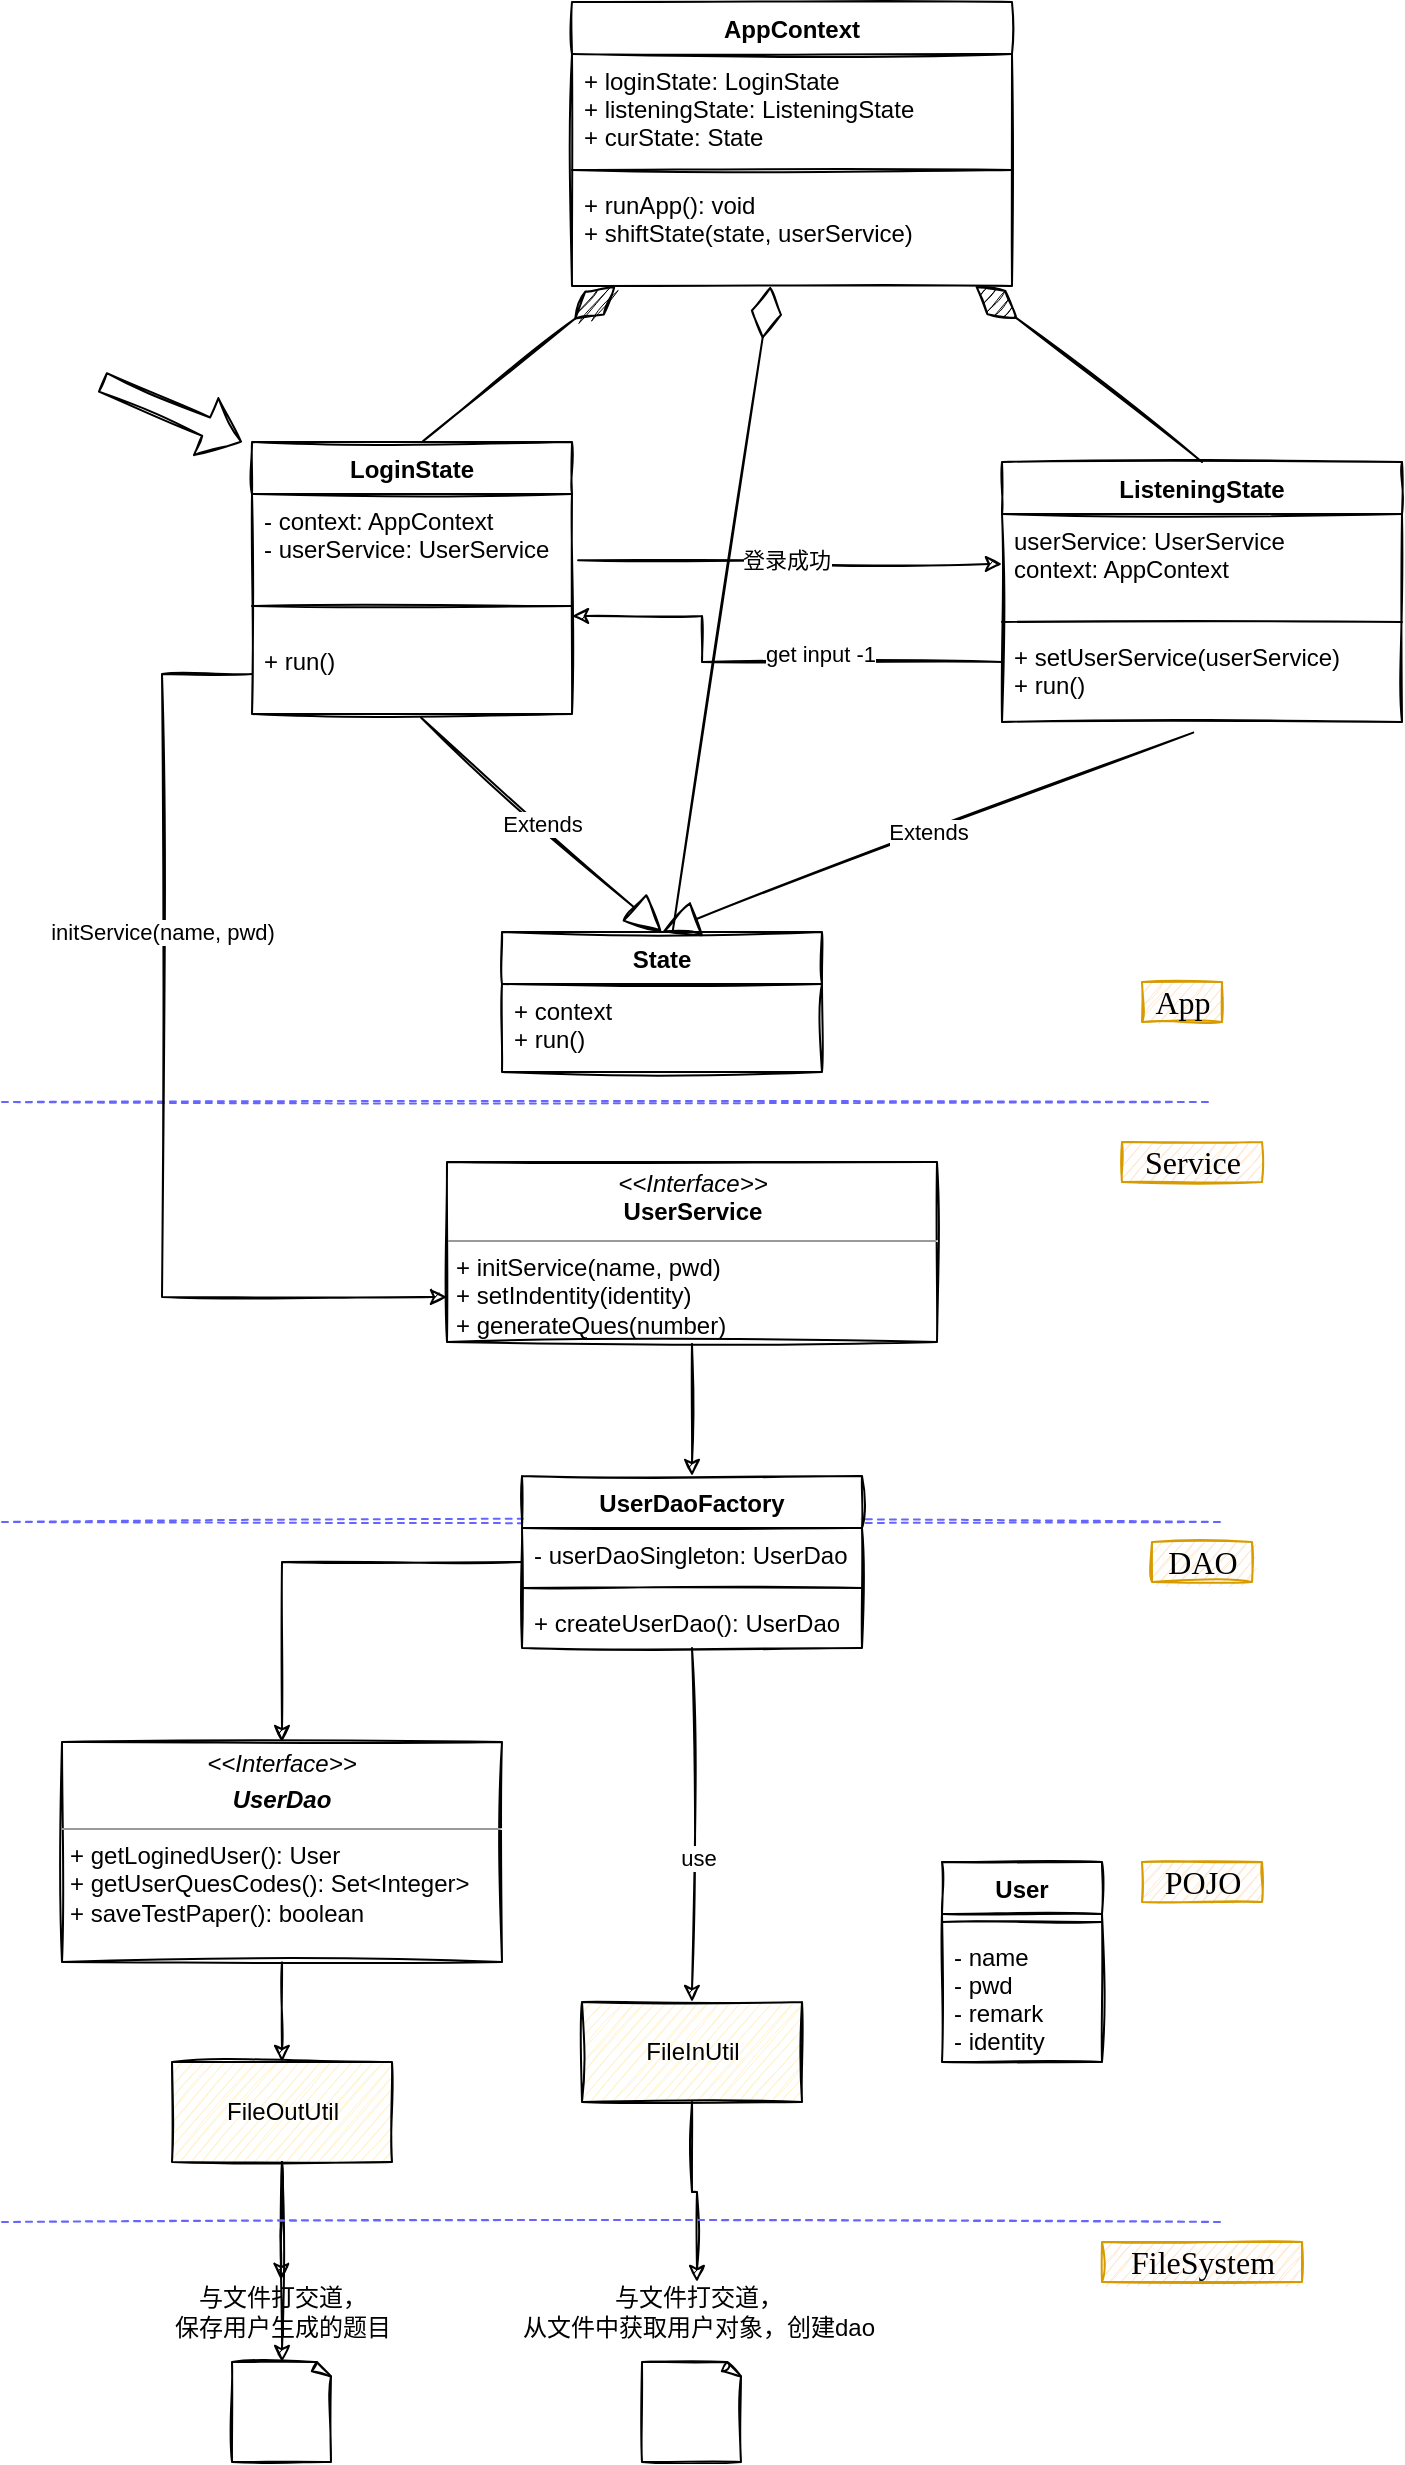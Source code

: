 <mxfile version="13.7.5" type="github">
  <diagram name="Page-1" id="e7e014a7-5840-1c2e-5031-d8a46d1fe8dd">
    <mxGraphModel dx="1170" dy="755" grid="1" gridSize="10" guides="1" tooltips="1" connect="1" arrows="1" fold="1" page="1" pageScale="1" pageWidth="4681" pageHeight="3300" background="#ffffff" math="0" shadow="0">
      <root>
        <mxCell id="0" />
        <mxCell id="1" parent="0" />
        <mxCell id="klY6kW2mKnD8meMdxWTx-41" value="" style="endArrow=none;dashed=1;html=1;sketch=1;strokeColor=#6666FF;" parent="1" edge="1">
          <mxGeometry width="50" height="50" relative="1" as="geometry">
            <mxPoint x="460" y="930" as="sourcePoint" />
            <mxPoint x="1070" y="930" as="targetPoint" />
          </mxGeometry>
        </mxCell>
        <mxCell id="klY6kW2mKnD8meMdxWTx-43" value="DAO" style="text;html=1;align=center;verticalAlign=middle;resizable=0;points=[];autosize=1;fillColor=#ffe6cc;strokeColor=#d79b00;fontFamily=Comic Sans MS;fontSize=16;sketch=1;" parent="1" vertex="1">
          <mxGeometry x="1035" y="940" width="50" height="20" as="geometry" />
        </mxCell>
        <mxCell id="klY6kW2mKnD8meMdxWTx-44" value="" style="endArrow=none;dashed=1;html=1;sketch=1;strokeColor=#6666FF;" parent="1" edge="1">
          <mxGeometry width="50" height="50" relative="1" as="geometry">
            <mxPoint x="460" y="720" as="sourcePoint" />
            <mxPoint x="1065" y="720" as="targetPoint" />
          </mxGeometry>
        </mxCell>
        <mxCell id="klY6kW2mKnD8meMdxWTx-45" value="Service" style="text;html=1;align=center;verticalAlign=middle;resizable=0;points=[];autosize=1;fillColor=#ffe6cc;strokeColor=#d79b00;fontFamily=Comic Sans MS;fontSize=16;sketch=1;" parent="1" vertex="1">
          <mxGeometry x="1020" y="740" width="70" height="20" as="geometry" />
        </mxCell>
        <mxCell id="klY6kW2mKnD8meMdxWTx-46" value="App" style="text;html=1;align=center;verticalAlign=middle;resizable=0;points=[];autosize=1;fillColor=#ffe6cc;strokeColor=#d79b00;fontFamily=Comic Sans MS;fontSize=16;sketch=1;" parent="1" vertex="1">
          <mxGeometry x="1030" y="660" width="40" height="20" as="geometry" />
        </mxCell>
        <mxCell id="klY6kW2mKnD8meMdxWTx-91" value="AppContext" style="swimlane;fontStyle=1;align=center;verticalAlign=top;childLayout=stackLayout;horizontal=1;startSize=26;horizontalStack=0;resizeParent=1;resizeParentMax=0;resizeLast=0;collapsible=1;marginBottom=0;sketch=1;" parent="1" vertex="1">
          <mxGeometry x="745" y="170" width="220" height="142" as="geometry" />
        </mxCell>
        <mxCell id="klY6kW2mKnD8meMdxWTx-92" value="+ loginState: LoginState&#xa;+ listeningState: ListeningState&#xa;+ curState: State" style="text;strokeColor=none;fillColor=none;align=left;verticalAlign=top;spacingLeft=4;spacingRight=4;overflow=hidden;rotatable=0;points=[[0,0.5],[1,0.5]];portConstraint=eastwest;sketch=1;" parent="klY6kW2mKnD8meMdxWTx-91" vertex="1">
          <mxGeometry y="26" width="220" height="54" as="geometry" />
        </mxCell>
        <mxCell id="klY6kW2mKnD8meMdxWTx-93" value="" style="line;strokeWidth=1;fillColor=none;align=left;verticalAlign=middle;spacingTop=-1;spacingLeft=3;spacingRight=3;rotatable=0;labelPosition=right;points=[];portConstraint=eastwest;sketch=1;" parent="klY6kW2mKnD8meMdxWTx-91" vertex="1">
          <mxGeometry y="80" width="220" height="8" as="geometry" />
        </mxCell>
        <mxCell id="klY6kW2mKnD8meMdxWTx-94" value="+ runApp(): void&#xa;+ shiftState(state, userService)" style="text;strokeColor=none;fillColor=none;align=left;verticalAlign=top;spacingLeft=4;spacingRight=4;overflow=hidden;rotatable=0;points=[[0,0.5],[1,0.5]];portConstraint=eastwest;sketch=1;" parent="klY6kW2mKnD8meMdxWTx-91" vertex="1">
          <mxGeometry y="88" width="220" height="54" as="geometry" />
        </mxCell>
        <mxCell id="PIbMpj2jWb58rsGlW2yq-10" style="edgeStyle=orthogonalEdgeStyle;rounded=0;sketch=1;orthogonalLoop=1;jettySize=auto;html=1;strokeColor=#000000;" edge="1" parent="1" source="klY6kW2mKnD8meMdxWTx-51" target="PIbMpj2jWb58rsGlW2yq-3">
          <mxGeometry relative="1" as="geometry" />
        </mxCell>
        <mxCell id="klY6kW2mKnD8meMdxWTx-51" value="&lt;p style=&quot;margin: 0px ; margin-top: 4px ; text-align: center&quot;&gt;&lt;i&gt;&amp;lt;&amp;lt;Interface&amp;gt;&amp;gt;&lt;/i&gt;&lt;br&gt;&lt;/p&gt;&lt;p style=&quot;margin: 0px ; margin-top: 4px ; text-align: center&quot;&gt;&lt;i&gt;&lt;b&gt;UserDao&lt;/b&gt;&lt;/i&gt;&lt;/p&gt;&lt;hr size=&quot;1&quot;&gt;&lt;p style=&quot;margin: 0px ; margin-left: 4px&quot;&gt;&lt;span&gt;+ getLoginedUser(): User&lt;/span&gt;&lt;br&gt;&lt;/p&gt;&lt;p style=&quot;margin: 0px ; margin-left: 4px&quot;&gt;+ getUserQuesCodes(): Set&amp;lt;Integer&amp;gt;&lt;/p&gt;&lt;p style=&quot;margin: 0px ; margin-left: 4px&quot;&gt;+ saveTestPaper(): boolean&lt;/p&gt;&lt;p style=&quot;margin: 0px ; margin-left: 4px&quot;&gt;&lt;br&gt;&lt;/p&gt;" style="verticalAlign=top;align=left;overflow=fill;fontSize=12;fontFamily=Helvetica;html=1;sketch=1;" parent="1" vertex="1">
          <mxGeometry x="490" y="1040" width="220" height="110" as="geometry" />
        </mxCell>
        <mxCell id="klY6kW2mKnD8meMdxWTx-53" value="与文件打交道，&lt;br&gt;从文件中获取用户对象，创建dao" style="text;html=1;align=center;verticalAlign=middle;resizable=0;points=[];autosize=1;sketch=1;" parent="1" vertex="1">
          <mxGeometry x="712.5" y="1310" width="190" height="30" as="geometry" />
        </mxCell>
        <mxCell id="klY6kW2mKnD8meMdxWTx-109" style="edgeStyle=orthogonalEdgeStyle;rounded=0;orthogonalLoop=1;jettySize=auto;html=1;sketch=1;" parent="1" source="klY6kW2mKnD8meMdxWTx-54" target="klY6kW2mKnD8meMdxWTx-105" edge="1">
          <mxGeometry relative="1" as="geometry" />
        </mxCell>
        <mxCell id="klY6kW2mKnD8meMdxWTx-54" value="&lt;p style=&quot;margin: 0px ; margin-top: 4px ; text-align: center&quot;&gt;&lt;i&gt;&amp;lt;&amp;lt;Interface&amp;gt;&amp;gt;&lt;/i&gt;&lt;br&gt;&lt;b&gt;UserService&lt;/b&gt;&lt;/p&gt;&lt;hr size=&quot;1&quot;&gt;&lt;p style=&quot;margin: 0px ; margin-left: 4px&quot;&gt;+ initService(name, pwd)&lt;/p&gt;&lt;p style=&quot;margin: 0px ; margin-left: 4px&quot;&gt;+ setIndentity(identity)&lt;/p&gt;&lt;p style=&quot;margin: 0px ; margin-left: 4px&quot;&gt;+ generateQues(number)&lt;/p&gt;" style="verticalAlign=top;align=left;overflow=fill;fontSize=12;fontFamily=Helvetica;html=1;sketch=1;" parent="1" vertex="1">
          <mxGeometry x="682.5" y="750" width="245" height="90" as="geometry" />
        </mxCell>
        <mxCell id="klY6kW2mKnD8meMdxWTx-82" style="edgeStyle=orthogonalEdgeStyle;rounded=0;orthogonalLoop=1;jettySize=auto;html=1;exitX=1.019;exitY=0.788;exitDx=0;exitDy=0;exitPerimeter=0;sketch=1;" parent="1" source="klY6kW2mKnD8meMdxWTx-85" target="klY6kW2mKnD8meMdxWTx-79" edge="1">
          <mxGeometry relative="1" as="geometry">
            <mxPoint x="745" y="496" as="sourcePoint" />
          </mxGeometry>
        </mxCell>
        <mxCell id="klY6kW2mKnD8meMdxWTx-83" value="登录成功" style="edgeLabel;html=1;align=center;verticalAlign=middle;resizable=0;points=[];sketch=1;" parent="klY6kW2mKnD8meMdxWTx-82" vertex="1" connectable="0">
          <mxGeometry x="-0.167" y="-2" relative="1" as="geometry">
            <mxPoint x="15" y="-2" as="offset" />
          </mxGeometry>
        </mxCell>
        <mxCell id="klY6kW2mKnD8meMdxWTx-68" value="Extends" style="endArrow=block;endSize=16;endFill=0;html=1;entryX=0.5;entryY=0;entryDx=0;entryDy=0;exitX=0.478;exitY=1.115;exitDx=0;exitDy=0;exitPerimeter=0;sketch=1;" parent="1" source="klY6kW2mKnD8meMdxWTx-81" target="klY6kW2mKnD8meMdxWTx-59" edge="1">
          <mxGeometry width="160" relative="1" as="geometry">
            <mxPoint x="1020" y="620" as="sourcePoint" />
            <mxPoint x="800" y="540" as="targetPoint" />
          </mxGeometry>
        </mxCell>
        <mxCell id="klY6kW2mKnD8meMdxWTx-73" value="Extends" style="endArrow=block;endSize=16;endFill=0;html=1;exitX=0.528;exitY=1.043;exitDx=0;exitDy=0;entryX=0.5;entryY=0;entryDx=0;entryDy=0;exitPerimeter=0;sketch=1;" parent="1" source="klY6kW2mKnD8meMdxWTx-87" target="klY6kW2mKnD8meMdxWTx-59" edge="1">
          <mxGeometry width="160" relative="1" as="geometry">
            <mxPoint x="665" y="522" as="sourcePoint" />
            <mxPoint x="830" y="560" as="targetPoint" />
          </mxGeometry>
        </mxCell>
        <mxCell id="klY6kW2mKnD8meMdxWTx-84" value="LoginState" style="swimlane;fontStyle=1;align=center;verticalAlign=top;childLayout=stackLayout;horizontal=1;startSize=26;horizontalStack=0;resizeParent=1;resizeParentMax=0;resizeLast=0;collapsible=1;marginBottom=0;sketch=1;" parent="1" vertex="1">
          <mxGeometry x="585" y="390" width="160" height="136" as="geometry" />
        </mxCell>
        <mxCell id="klY6kW2mKnD8meMdxWTx-95" value="" style="endArrow=diamondThin;endFill=1;endSize=24;html=1;sketch=1;" parent="klY6kW2mKnD8meMdxWTx-84" target="klY6kW2mKnD8meMdxWTx-91" edge="1">
          <mxGeometry width="160" relative="1" as="geometry">
            <mxPoint x="85" as="sourcePoint" />
            <mxPoint x="245" as="targetPoint" />
          </mxGeometry>
        </mxCell>
        <mxCell id="klY6kW2mKnD8meMdxWTx-85" value="- context: AppContext &#xa;- userService: UserService" style="text;strokeColor=none;fillColor=none;align=left;verticalAlign=top;spacingLeft=4;spacingRight=4;overflow=hidden;rotatable=0;points=[[0,0.5],[1,0.5]];portConstraint=eastwest;sketch=1;" parent="klY6kW2mKnD8meMdxWTx-84" vertex="1">
          <mxGeometry y="26" width="160" height="42" as="geometry" />
        </mxCell>
        <mxCell id="klY6kW2mKnD8meMdxWTx-86" value="" style="line;strokeWidth=1;fillColor=none;align=left;verticalAlign=middle;spacingTop=-1;spacingLeft=3;spacingRight=3;rotatable=0;labelPosition=right;points=[];portConstraint=eastwest;sketch=1;" parent="klY6kW2mKnD8meMdxWTx-84" vertex="1">
          <mxGeometry y="68" width="160" height="28" as="geometry" />
        </mxCell>
        <mxCell id="klY6kW2mKnD8meMdxWTx-87" value="+ run()&#xa;" style="text;strokeColor=none;fillColor=none;align=left;verticalAlign=top;spacingLeft=4;spacingRight=4;overflow=hidden;rotatable=0;points=[[0,0.5],[1,0.5]];portConstraint=eastwest;sketch=1;" parent="klY6kW2mKnD8meMdxWTx-84" vertex="1">
          <mxGeometry y="96" width="160" height="40" as="geometry" />
        </mxCell>
        <mxCell id="klY6kW2mKnD8meMdxWTx-89" style="edgeStyle=orthogonalEdgeStyle;rounded=0;orthogonalLoop=1;jettySize=auto;html=1;sketch=1;" parent="1" source="klY6kW2mKnD8meMdxWTx-78" target="klY6kW2mKnD8meMdxWTx-84" edge="1">
          <mxGeometry relative="1" as="geometry">
            <mxPoint x="760" y="490" as="targetPoint" />
            <Array as="points">
              <mxPoint x="810" y="500" />
              <mxPoint x="810" y="477" />
            </Array>
          </mxGeometry>
        </mxCell>
        <mxCell id="klY6kW2mKnD8meMdxWTx-90" value="get input -1" style="edgeLabel;html=1;align=center;verticalAlign=middle;resizable=0;points=[];sketch=1;" parent="klY6kW2mKnD8meMdxWTx-89" vertex="1" connectable="0">
          <mxGeometry x="-0.042" y="-1" relative="1" as="geometry">
            <mxPoint x="23" y="-3" as="offset" />
          </mxGeometry>
        </mxCell>
        <mxCell id="klY6kW2mKnD8meMdxWTx-78" value="ListeningState" style="swimlane;fontStyle=1;align=center;verticalAlign=top;childLayout=stackLayout;horizontal=1;startSize=26;horizontalStack=0;resizeParent=1;resizeParentMax=0;resizeLast=0;collapsible=1;marginBottom=0;sketch=1;" parent="1" vertex="1">
          <mxGeometry x="960" y="400" width="200" height="130" as="geometry" />
        </mxCell>
        <mxCell id="klY6kW2mKnD8meMdxWTx-96" value="" style="endArrow=diamondThin;endFill=1;endSize=24;html=1;sketch=1;" parent="klY6kW2mKnD8meMdxWTx-78" target="klY6kW2mKnD8meMdxWTx-91" edge="1">
          <mxGeometry width="160" relative="1" as="geometry">
            <mxPoint x="100" as="sourcePoint" />
            <mxPoint x="260" as="targetPoint" />
          </mxGeometry>
        </mxCell>
        <mxCell id="klY6kW2mKnD8meMdxWTx-79" value="userService: UserService&#xa;context: AppContext" style="text;strokeColor=none;fillColor=none;align=left;verticalAlign=top;spacingLeft=4;spacingRight=4;overflow=hidden;rotatable=0;points=[[0,0.5],[1,0.5]];portConstraint=eastwest;sketch=1;" parent="klY6kW2mKnD8meMdxWTx-78" vertex="1">
          <mxGeometry y="26" width="200" height="50" as="geometry" />
        </mxCell>
        <mxCell id="klY6kW2mKnD8meMdxWTx-80" value="" style="line;strokeWidth=1;fillColor=none;align=left;verticalAlign=middle;spacingTop=-1;spacingLeft=3;spacingRight=3;rotatable=0;labelPosition=right;points=[];portConstraint=eastwest;sketch=1;" parent="klY6kW2mKnD8meMdxWTx-78" vertex="1">
          <mxGeometry y="76" width="200" height="8" as="geometry" />
        </mxCell>
        <mxCell id="klY6kW2mKnD8meMdxWTx-81" value="+ setUserService(userService)&#xa;+ run()" style="text;strokeColor=none;fillColor=none;align=left;verticalAlign=top;spacingLeft=4;spacingRight=4;overflow=hidden;rotatable=0;points=[[0,0.5],[1,0.5]];portConstraint=eastwest;sketch=1;" parent="klY6kW2mKnD8meMdxWTx-78" vertex="1">
          <mxGeometry y="84" width="200" height="46" as="geometry" />
        </mxCell>
        <mxCell id="klY6kW2mKnD8meMdxWTx-59" value="State" style="swimlane;fontStyle=1;align=center;verticalAlign=top;childLayout=stackLayout;horizontal=1;startSize=26;horizontalStack=0;resizeParent=1;resizeParentMax=0;resizeLast=0;collapsible=1;marginBottom=0;sketch=1;" parent="1" vertex="1">
          <mxGeometry x="710" y="635" width="160" height="70" as="geometry" />
        </mxCell>
        <mxCell id="klY6kW2mKnD8meMdxWTx-60" value="+ context&#xa;+ run()" style="text;strokeColor=none;fillColor=none;align=left;verticalAlign=top;spacingLeft=4;spacingRight=4;overflow=hidden;rotatable=0;points=[[0,0.5],[1,0.5]];portConstraint=eastwest;sketch=1;" parent="klY6kW2mKnD8meMdxWTx-59" vertex="1">
          <mxGeometry y="26" width="160" height="44" as="geometry" />
        </mxCell>
        <mxCell id="klY6kW2mKnD8meMdxWTx-99" value="" style="shape=flexArrow;endArrow=classic;html=1;sketch=1;" parent="1" edge="1">
          <mxGeometry width="50" height="50" relative="1" as="geometry">
            <mxPoint x="510" y="360" as="sourcePoint" />
            <mxPoint x="580" y="390" as="targetPoint" />
          </mxGeometry>
        </mxCell>
        <mxCell id="klY6kW2mKnD8meMdxWTx-103" value="" style="whiteSpace=wrap;html=1;shape=mxgraph.basic.document;sketch=1;" parent="1" vertex="1">
          <mxGeometry x="780" y="1350" width="50" height="50" as="geometry" />
        </mxCell>
        <mxCell id="klY6kW2mKnD8meMdxWTx-110" style="edgeStyle=orthogonalEdgeStyle;rounded=0;orthogonalLoop=1;jettySize=auto;html=1;sketch=1;" parent="1" source="klY6kW2mKnD8meMdxWTx-105" target="klY6kW2mKnD8meMdxWTx-51" edge="1">
          <mxGeometry relative="1" as="geometry" />
        </mxCell>
        <mxCell id="PIbMpj2jWb58rsGlW2yq-7" style="edgeStyle=orthogonalEdgeStyle;rounded=0;sketch=1;orthogonalLoop=1;jettySize=auto;html=1;strokeColor=#000000;" edge="1" parent="1" source="klY6kW2mKnD8meMdxWTx-105" target="PIbMpj2jWb58rsGlW2yq-2">
          <mxGeometry relative="1" as="geometry" />
        </mxCell>
        <mxCell id="PIbMpj2jWb58rsGlW2yq-9" value="use" style="edgeLabel;html=1;align=center;verticalAlign=middle;resizable=0;points=[];" vertex="1" connectable="0" parent="PIbMpj2jWb58rsGlW2yq-7">
          <mxGeometry x="0.182" y="3" relative="1" as="geometry">
            <mxPoint as="offset" />
          </mxGeometry>
        </mxCell>
        <mxCell id="klY6kW2mKnD8meMdxWTx-105" value="UserDaoFactory" style="swimlane;fontStyle=1;align=center;verticalAlign=top;childLayout=stackLayout;horizontal=1;startSize=26;horizontalStack=0;resizeParent=1;resizeParentMax=0;resizeLast=0;collapsible=1;marginBottom=0;sketch=1;" parent="1" vertex="1">
          <mxGeometry x="720" y="907" width="170" height="86" as="geometry" />
        </mxCell>
        <mxCell id="klY6kW2mKnD8meMdxWTx-106" value="- userDaoSingleton: UserDao " style="text;strokeColor=none;fillColor=none;align=left;verticalAlign=top;spacingLeft=4;spacingRight=4;overflow=hidden;rotatable=0;points=[[0,0.5],[1,0.5]];portConstraint=eastwest;sketch=1;" parent="klY6kW2mKnD8meMdxWTx-105" vertex="1">
          <mxGeometry y="26" width="170" height="26" as="geometry" />
        </mxCell>
        <mxCell id="klY6kW2mKnD8meMdxWTx-107" value="" style="line;strokeWidth=1;fillColor=none;align=left;verticalAlign=middle;spacingTop=-1;spacingLeft=3;spacingRight=3;rotatable=0;labelPosition=right;points=[];portConstraint=eastwest;sketch=1;" parent="klY6kW2mKnD8meMdxWTx-105" vertex="1">
          <mxGeometry y="52" width="170" height="8" as="geometry" />
        </mxCell>
        <mxCell id="klY6kW2mKnD8meMdxWTx-108" value="+ createUserDao(): UserDao" style="text;strokeColor=none;fillColor=none;align=left;verticalAlign=top;spacingLeft=4;spacingRight=4;overflow=hidden;rotatable=0;points=[[0,0.5],[1,0.5]];portConstraint=eastwest;sketch=1;" parent="klY6kW2mKnD8meMdxWTx-105" vertex="1">
          <mxGeometry y="60" width="170" height="26" as="geometry" />
        </mxCell>
        <mxCell id="klY6kW2mKnD8meMdxWTx-111" value="" style="endArrow=diamondThin;endFill=0;endSize=24;html=1;sketch=1;" parent="1" source="klY6kW2mKnD8meMdxWTx-59" target="klY6kW2mKnD8meMdxWTx-91" edge="1">
          <mxGeometry width="160" relative="1" as="geometry">
            <mxPoint x="830" y="570" as="sourcePoint" />
            <mxPoint x="990" y="570" as="targetPoint" />
          </mxGeometry>
        </mxCell>
        <mxCell id="klY6kW2mKnD8meMdxWTx-112" value="POJO" style="text;html=1;align=center;verticalAlign=middle;resizable=0;points=[];autosize=1;fillColor=#ffe6cc;strokeColor=#d79b00;fontFamily=Comic Sans MS;fontSize=16;sketch=1;" parent="1" vertex="1">
          <mxGeometry x="1030" y="1100" width="60" height="20" as="geometry" />
        </mxCell>
        <mxCell id="klY6kW2mKnD8meMdxWTx-116" value="与文件打交道，&lt;br&gt;保存用户生成的题目" style="text;html=1;align=center;verticalAlign=middle;resizable=0;points=[];autosize=1;sketch=1;" parent="1" vertex="1">
          <mxGeometry x="540" y="1310" width="120" height="30" as="geometry" />
        </mxCell>
        <mxCell id="klY6kW2mKnD8meMdxWTx-121" value="" style="whiteSpace=wrap;html=1;shape=mxgraph.basic.document;sketch=1;" parent="1" vertex="1">
          <mxGeometry x="575" y="1350" width="50" height="50" as="geometry" />
        </mxCell>
        <mxCell id="PIbMpj2jWb58rsGlW2yq-8" style="edgeStyle=orthogonalEdgeStyle;rounded=0;sketch=1;orthogonalLoop=1;jettySize=auto;html=1;strokeColor=#000000;" edge="1" parent="1" source="PIbMpj2jWb58rsGlW2yq-2" target="klY6kW2mKnD8meMdxWTx-53">
          <mxGeometry relative="1" as="geometry" />
        </mxCell>
        <mxCell id="PIbMpj2jWb58rsGlW2yq-2" value="FileInUtil" style="html=1;sketch=1;fillColor=#FFF2CC;" vertex="1" parent="1">
          <mxGeometry x="750" y="1170" width="110" height="50" as="geometry" />
        </mxCell>
        <mxCell id="PIbMpj2jWb58rsGlW2yq-11" style="edgeStyle=orthogonalEdgeStyle;rounded=0;sketch=1;orthogonalLoop=1;jettySize=auto;html=1;entryX=0.496;entryY=-0.033;entryDx=0;entryDy=0;entryPerimeter=0;strokeColor=#000000;" edge="1" parent="1" source="PIbMpj2jWb58rsGlW2yq-3" target="klY6kW2mKnD8meMdxWTx-116">
          <mxGeometry relative="1" as="geometry" />
        </mxCell>
        <mxCell id="PIbMpj2jWb58rsGlW2yq-14" value="" style="edgeStyle=orthogonalEdgeStyle;rounded=0;sketch=1;orthogonalLoop=1;jettySize=auto;html=1;strokeColor=#000000;" edge="1" parent="1" source="PIbMpj2jWb58rsGlW2yq-3" target="klY6kW2mKnD8meMdxWTx-121">
          <mxGeometry relative="1" as="geometry" />
        </mxCell>
        <mxCell id="PIbMpj2jWb58rsGlW2yq-3" value="FileOutUtil" style="html=1;sketch=1;fillColor=#FFF2CC;" vertex="1" parent="1">
          <mxGeometry x="545" y="1200" width="110" height="50" as="geometry" />
        </mxCell>
        <mxCell id="klY6kW2mKnD8meMdxWTx-55" value="User" style="swimlane;fontStyle=1;align=center;verticalAlign=top;childLayout=stackLayout;horizontal=1;startSize=26;horizontalStack=0;resizeParent=1;resizeParentMax=0;resizeLast=0;collapsible=1;marginBottom=0;sketch=1;" parent="1" vertex="1">
          <mxGeometry x="930" y="1100" width="80" height="100" as="geometry" />
        </mxCell>
        <mxCell id="klY6kW2mKnD8meMdxWTx-57" value="" style="line;strokeWidth=1;fillColor=none;align=left;verticalAlign=middle;spacingTop=-1;spacingLeft=3;spacingRight=3;rotatable=0;labelPosition=right;points=[];portConstraint=eastwest;sketch=1;" parent="klY6kW2mKnD8meMdxWTx-55" vertex="1">
          <mxGeometry y="26" width="80" height="8" as="geometry" />
        </mxCell>
        <mxCell id="klY6kW2mKnD8meMdxWTx-56" value="- name&#xa;- pwd&#xa;- remark&#xa;- identity" style="text;strokeColor=none;fillColor=none;align=left;verticalAlign=top;spacingLeft=4;spacingRight=4;overflow=hidden;rotatable=0;points=[[0,0.5],[1,0.5]];portConstraint=eastwest;sketch=1;" parent="klY6kW2mKnD8meMdxWTx-55" vertex="1">
          <mxGeometry y="34" width="80" height="66" as="geometry" />
        </mxCell>
        <mxCell id="PIbMpj2jWb58rsGlW2yq-13" value="" style="endArrow=none;dashed=1;html=1;sketch=1;strokeColor=#6666FF;" edge="1" parent="1">
          <mxGeometry width="50" height="50" relative="1" as="geometry">
            <mxPoint x="460" y="1280" as="sourcePoint" />
            <mxPoint x="1070" y="1280" as="targetPoint" />
          </mxGeometry>
        </mxCell>
        <mxCell id="PIbMpj2jWb58rsGlW2yq-16" value="FileSystem" style="text;html=1;align=center;verticalAlign=middle;resizable=0;points=[];autosize=1;fillColor=#ffe6cc;strokeColor=#d79b00;fontFamily=Comic Sans MS;fontSize=16;sketch=1;" vertex="1" parent="1">
          <mxGeometry x="1010" y="1290" width="100" height="20" as="geometry" />
        </mxCell>
        <mxCell id="PIbMpj2jWb58rsGlW2yq-17" style="edgeStyle=orthogonalEdgeStyle;rounded=0;sketch=1;orthogonalLoop=1;jettySize=auto;html=1;entryX=0;entryY=0.75;entryDx=0;entryDy=0;strokeColor=#000000;" edge="1" parent="1" source="klY6kW2mKnD8meMdxWTx-87" target="klY6kW2mKnD8meMdxWTx-54">
          <mxGeometry relative="1" as="geometry">
            <Array as="points">
              <mxPoint x="540" y="506" />
              <mxPoint x="540" y="818" />
            </Array>
          </mxGeometry>
        </mxCell>
        <mxCell id="PIbMpj2jWb58rsGlW2yq-18" value="initService(name, pwd)" style="edgeLabel;html=1;align=center;verticalAlign=middle;resizable=0;points=[];" vertex="1" connectable="0" parent="PIbMpj2jWb58rsGlW2yq-17">
          <mxGeometry x="-0.383" y="-4" relative="1" as="geometry">
            <mxPoint x="4" y="20" as="offset" />
          </mxGeometry>
        </mxCell>
      </root>
    </mxGraphModel>
  </diagram>
</mxfile>
